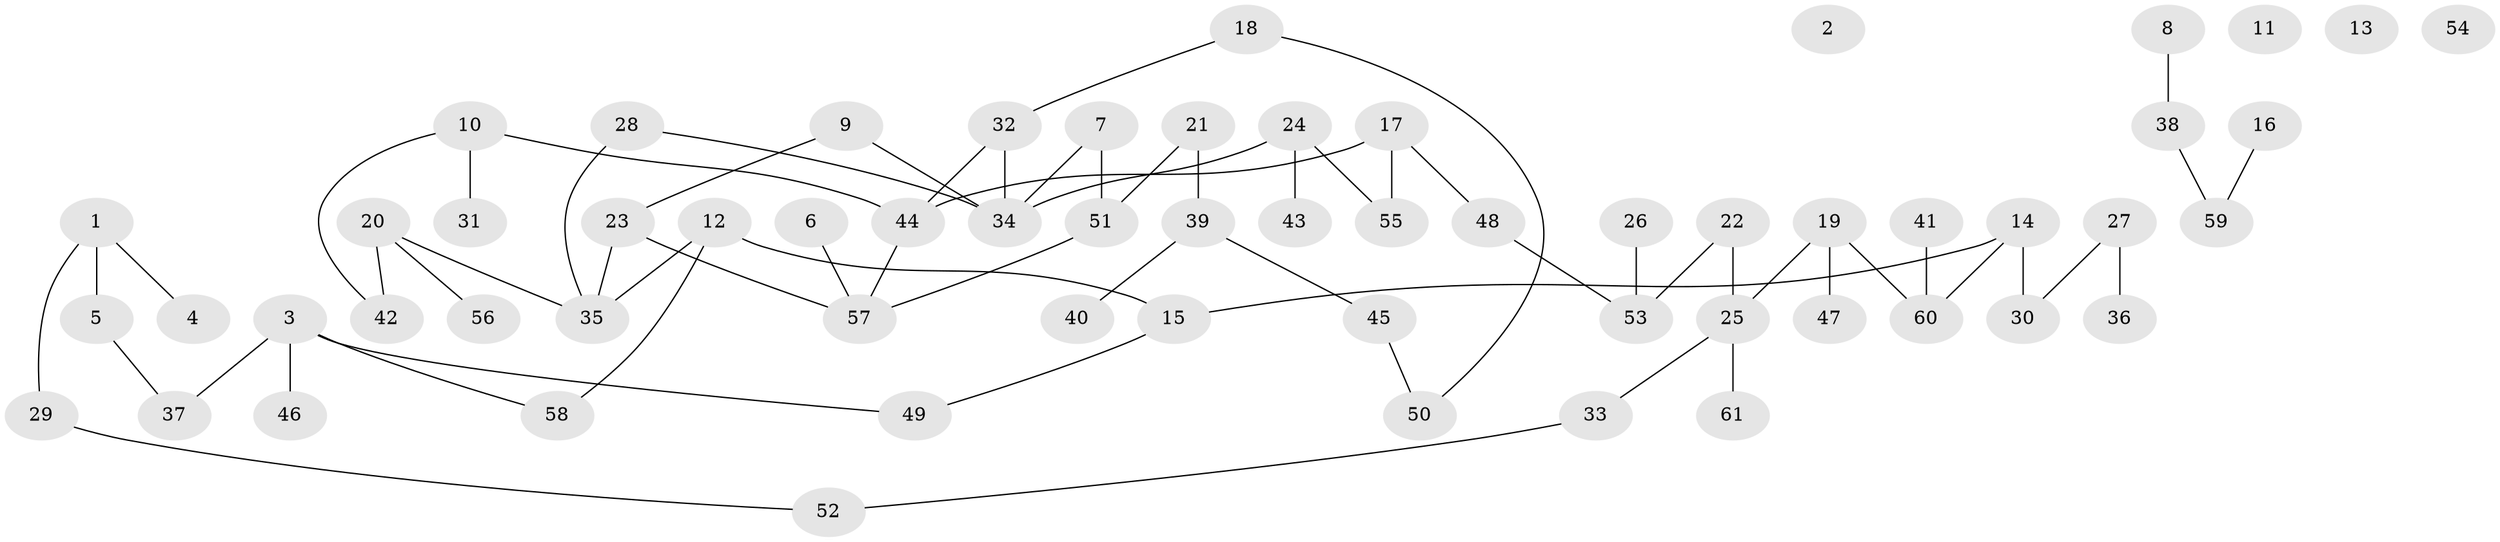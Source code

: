 // Generated by graph-tools (version 1.1) at 2025/49/03/09/25 03:49:09]
// undirected, 61 vertices, 64 edges
graph export_dot {
graph [start="1"]
  node [color=gray90,style=filled];
  1;
  2;
  3;
  4;
  5;
  6;
  7;
  8;
  9;
  10;
  11;
  12;
  13;
  14;
  15;
  16;
  17;
  18;
  19;
  20;
  21;
  22;
  23;
  24;
  25;
  26;
  27;
  28;
  29;
  30;
  31;
  32;
  33;
  34;
  35;
  36;
  37;
  38;
  39;
  40;
  41;
  42;
  43;
  44;
  45;
  46;
  47;
  48;
  49;
  50;
  51;
  52;
  53;
  54;
  55;
  56;
  57;
  58;
  59;
  60;
  61;
  1 -- 4;
  1 -- 5;
  1 -- 29;
  3 -- 37;
  3 -- 46;
  3 -- 49;
  3 -- 58;
  5 -- 37;
  6 -- 57;
  7 -- 34;
  7 -- 51;
  8 -- 38;
  9 -- 23;
  9 -- 34;
  10 -- 31;
  10 -- 42;
  10 -- 44;
  12 -- 15;
  12 -- 35;
  12 -- 58;
  14 -- 15;
  14 -- 30;
  14 -- 60;
  15 -- 49;
  16 -- 59;
  17 -- 44;
  17 -- 48;
  17 -- 55;
  18 -- 32;
  18 -- 50;
  19 -- 25;
  19 -- 47;
  19 -- 60;
  20 -- 35;
  20 -- 42;
  20 -- 56;
  21 -- 39;
  21 -- 51;
  22 -- 25;
  22 -- 53;
  23 -- 35;
  23 -- 57;
  24 -- 34;
  24 -- 43;
  24 -- 55;
  25 -- 33;
  25 -- 61;
  26 -- 53;
  27 -- 30;
  27 -- 36;
  28 -- 34;
  28 -- 35;
  29 -- 52;
  32 -- 34;
  32 -- 44;
  33 -- 52;
  38 -- 59;
  39 -- 40;
  39 -- 45;
  41 -- 60;
  44 -- 57;
  45 -- 50;
  48 -- 53;
  51 -- 57;
}
